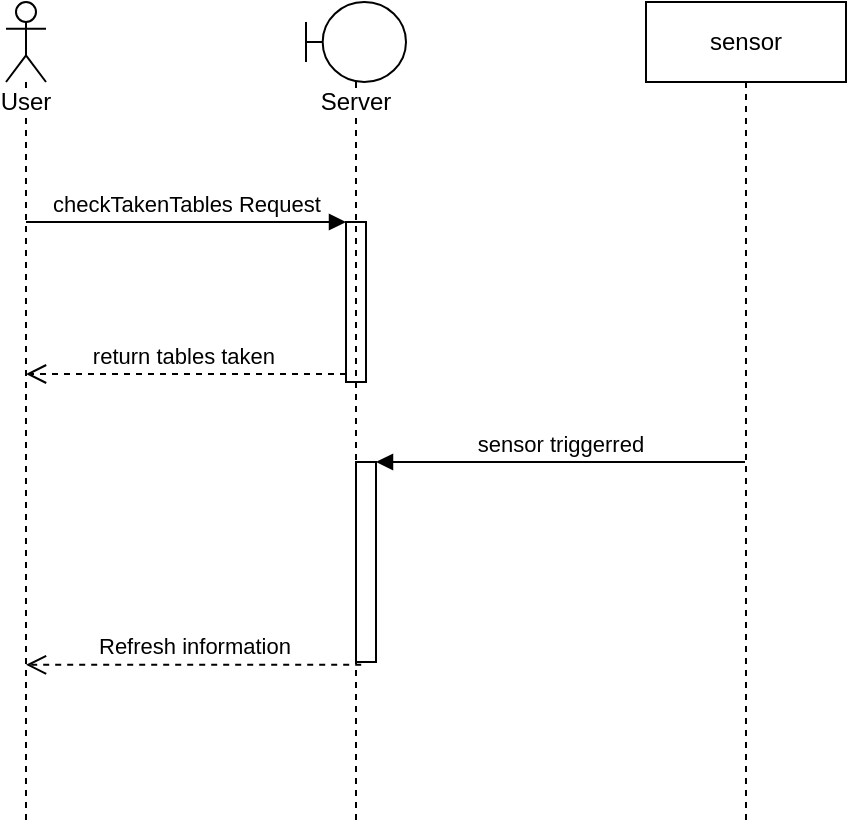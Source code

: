 <mxfile version="10.5.0" type="github"><diagram id="ah5bTLqo8ZukUj8Am5-A" name="Page-1"><mxGraphModel dx="1010" dy="533" grid="1" gridSize="10" guides="1" tooltips="1" connect="1" arrows="1" fold="1" page="1" pageScale="1" pageWidth="850" pageHeight="1100" math="0" shadow="0"><root><mxCell id="0"/><mxCell id="1" parent="0"/><mxCell id="Z7CD_ZyeM0sz4u26hgJz-1" value="User" style="shape=umlLifeline;participant=umlActor;perimeter=lifelinePerimeter;whiteSpace=wrap;html=1;container=1;collapsible=0;recursiveResize=0;verticalAlign=top;spacingTop=36;labelBackgroundColor=#ffffff;outlineConnect=0;" vertex="1" parent="1"><mxGeometry x="70" y="120" width="20" height="410" as="geometry"/></mxCell><mxCell id="Z7CD_ZyeM0sz4u26hgJz-2" value="" style="html=1;points=[];perimeter=orthogonalPerimeter;" vertex="1" parent="1"><mxGeometry x="240" y="230" width="10" height="80" as="geometry"/></mxCell><mxCell id="Z7CD_ZyeM0sz4u26hgJz-3" value="checkTakenTables Request&lt;br&gt;" style="html=1;verticalAlign=bottom;endArrow=block;entryX=0;entryY=0;" edge="1" target="Z7CD_ZyeM0sz4u26hgJz-2" parent="1"><mxGeometry relative="1" as="geometry"><mxPoint x="80" y="230" as="sourcePoint"/></mxGeometry></mxCell><mxCell id="Z7CD_ZyeM0sz4u26hgJz-4" value="return tables taken&amp;nbsp;" style="html=1;verticalAlign=bottom;endArrow=open;dashed=1;endSize=8;exitX=0;exitY=0.95;" edge="1" source="Z7CD_ZyeM0sz4u26hgJz-2" parent="1"><mxGeometry relative="1" as="geometry"><mxPoint x="80" y="306" as="targetPoint"/></mxGeometry></mxCell><mxCell id="Z7CD_ZyeM0sz4u26hgJz-5" value="Server" style="shape=umlLifeline;participant=umlBoundary;perimeter=lifelinePerimeter;whiteSpace=wrap;html=1;container=1;collapsible=0;recursiveResize=0;verticalAlign=top;spacingTop=36;labelBackgroundColor=#ffffff;outlineConnect=0;" vertex="1" parent="1"><mxGeometry x="220" y="120" width="50" height="410" as="geometry"/></mxCell><mxCell id="Z7CD_ZyeM0sz4u26hgJz-7" value="" style="html=1;points=[];perimeter=orthogonalPerimeter;" vertex="1" parent="Z7CD_ZyeM0sz4u26hgJz-5"><mxGeometry x="25" y="230" width="10" height="100" as="geometry"/></mxCell><mxCell id="Z7CD_ZyeM0sz4u26hgJz-6" value="sensor" style="shape=umlLifeline;perimeter=lifelinePerimeter;whiteSpace=wrap;html=1;container=1;collapsible=0;recursiveResize=0;outlineConnect=0;" vertex="1" parent="1"><mxGeometry x="390" y="120" width="100" height="410" as="geometry"/></mxCell><mxCell id="Z7CD_ZyeM0sz4u26hgJz-8" value="sensor triggerred" style="html=1;verticalAlign=bottom;endArrow=block;entryX=1;entryY=0;" edge="1" target="Z7CD_ZyeM0sz4u26hgJz-7" parent="1" source="Z7CD_ZyeM0sz4u26hgJz-6"><mxGeometry relative="1" as="geometry"><mxPoint x="315" y="350" as="sourcePoint"/></mxGeometry></mxCell><mxCell id="Z7CD_ZyeM0sz4u26hgJz-10" value="Refresh information" style="html=1;verticalAlign=bottom;endArrow=open;dashed=1;endSize=8;exitX=0.26;exitY=1.014;exitDx=0;exitDy=0;exitPerimeter=0;" edge="1" parent="1" source="Z7CD_ZyeM0sz4u26hgJz-7" target="Z7CD_ZyeM0sz4u26hgJz-1"><mxGeometry relative="1" as="geometry"><mxPoint x="90" y="343" as="targetPoint"/><mxPoint x="250" y="343" as="sourcePoint"/></mxGeometry></mxCell></root></mxGraphModel></diagram></mxfile>